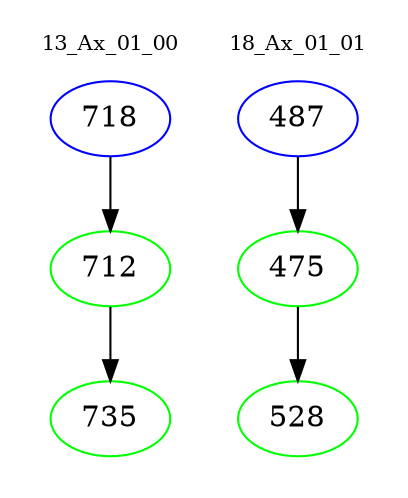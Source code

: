 digraph{
subgraph cluster_0 {
color = white
label = "13_Ax_01_00";
fontsize=10;
T0_718 [label="718", color="blue"]
T0_718 -> T0_712 [color="black"]
T0_712 [label="712", color="green"]
T0_712 -> T0_735 [color="black"]
T0_735 [label="735", color="green"]
}
subgraph cluster_1 {
color = white
label = "18_Ax_01_01";
fontsize=10;
T1_487 [label="487", color="blue"]
T1_487 -> T1_475 [color="black"]
T1_475 [label="475", color="green"]
T1_475 -> T1_528 [color="black"]
T1_528 [label="528", color="green"]
}
}
